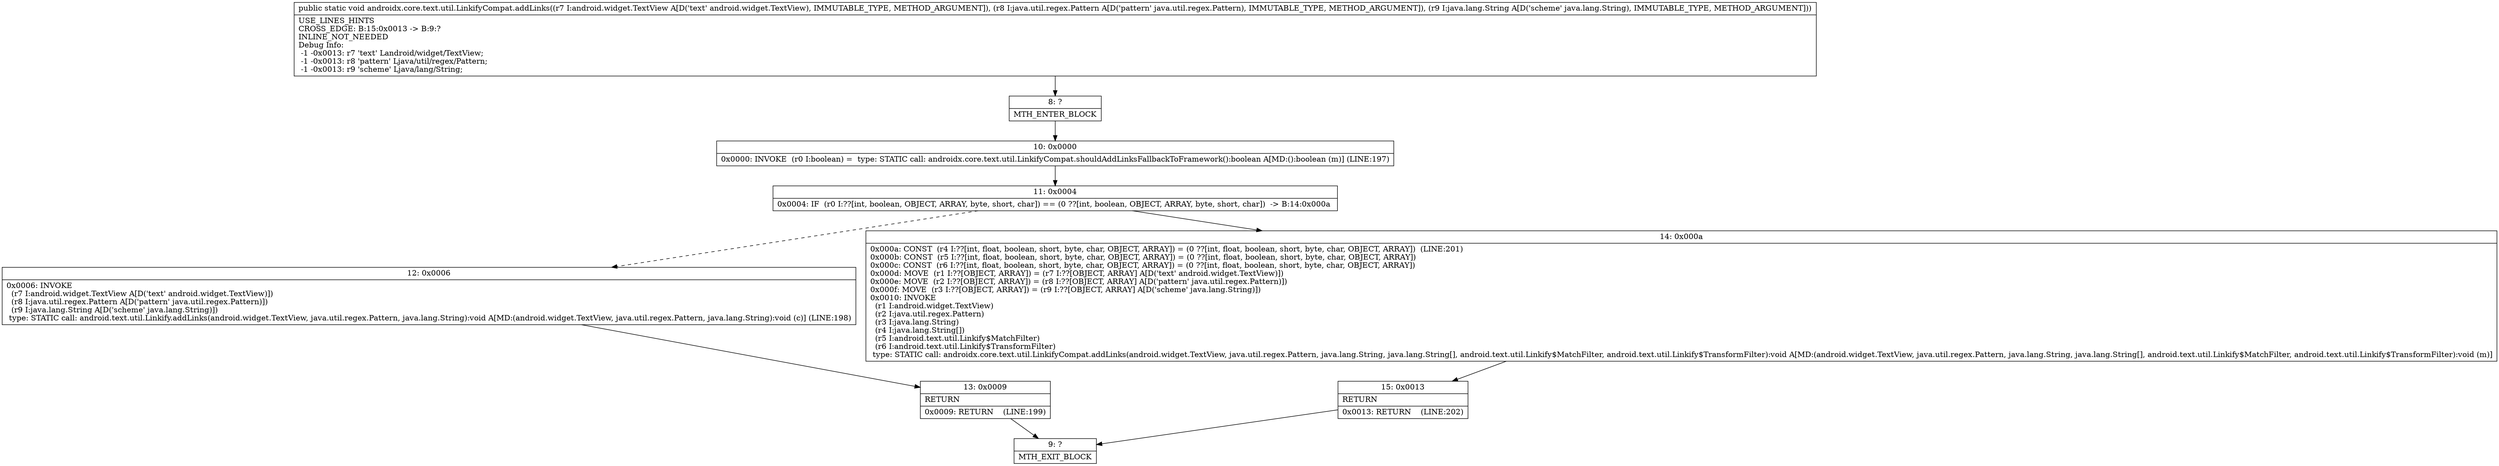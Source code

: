 digraph "CFG forandroidx.core.text.util.LinkifyCompat.addLinks(Landroid\/widget\/TextView;Ljava\/util\/regex\/Pattern;Ljava\/lang\/String;)V" {
Node_8 [shape=record,label="{8\:\ ?|MTH_ENTER_BLOCK\l}"];
Node_10 [shape=record,label="{10\:\ 0x0000|0x0000: INVOKE  (r0 I:boolean) =  type: STATIC call: androidx.core.text.util.LinkifyCompat.shouldAddLinksFallbackToFramework():boolean A[MD:():boolean (m)] (LINE:197)\l}"];
Node_11 [shape=record,label="{11\:\ 0x0004|0x0004: IF  (r0 I:??[int, boolean, OBJECT, ARRAY, byte, short, char]) == (0 ??[int, boolean, OBJECT, ARRAY, byte, short, char])  \-\> B:14:0x000a \l}"];
Node_12 [shape=record,label="{12\:\ 0x0006|0x0006: INVOKE  \l  (r7 I:android.widget.TextView A[D('text' android.widget.TextView)])\l  (r8 I:java.util.regex.Pattern A[D('pattern' java.util.regex.Pattern)])\l  (r9 I:java.lang.String A[D('scheme' java.lang.String)])\l type: STATIC call: android.text.util.Linkify.addLinks(android.widget.TextView, java.util.regex.Pattern, java.lang.String):void A[MD:(android.widget.TextView, java.util.regex.Pattern, java.lang.String):void (c)] (LINE:198)\l}"];
Node_13 [shape=record,label="{13\:\ 0x0009|RETURN\l|0x0009: RETURN    (LINE:199)\l}"];
Node_9 [shape=record,label="{9\:\ ?|MTH_EXIT_BLOCK\l}"];
Node_14 [shape=record,label="{14\:\ 0x000a|0x000a: CONST  (r4 I:??[int, float, boolean, short, byte, char, OBJECT, ARRAY]) = (0 ??[int, float, boolean, short, byte, char, OBJECT, ARRAY])  (LINE:201)\l0x000b: CONST  (r5 I:??[int, float, boolean, short, byte, char, OBJECT, ARRAY]) = (0 ??[int, float, boolean, short, byte, char, OBJECT, ARRAY]) \l0x000c: CONST  (r6 I:??[int, float, boolean, short, byte, char, OBJECT, ARRAY]) = (0 ??[int, float, boolean, short, byte, char, OBJECT, ARRAY]) \l0x000d: MOVE  (r1 I:??[OBJECT, ARRAY]) = (r7 I:??[OBJECT, ARRAY] A[D('text' android.widget.TextView)]) \l0x000e: MOVE  (r2 I:??[OBJECT, ARRAY]) = (r8 I:??[OBJECT, ARRAY] A[D('pattern' java.util.regex.Pattern)]) \l0x000f: MOVE  (r3 I:??[OBJECT, ARRAY]) = (r9 I:??[OBJECT, ARRAY] A[D('scheme' java.lang.String)]) \l0x0010: INVOKE  \l  (r1 I:android.widget.TextView)\l  (r2 I:java.util.regex.Pattern)\l  (r3 I:java.lang.String)\l  (r4 I:java.lang.String[])\l  (r5 I:android.text.util.Linkify$MatchFilter)\l  (r6 I:android.text.util.Linkify$TransformFilter)\l type: STATIC call: androidx.core.text.util.LinkifyCompat.addLinks(android.widget.TextView, java.util.regex.Pattern, java.lang.String, java.lang.String[], android.text.util.Linkify$MatchFilter, android.text.util.Linkify$TransformFilter):void A[MD:(android.widget.TextView, java.util.regex.Pattern, java.lang.String, java.lang.String[], android.text.util.Linkify$MatchFilter, android.text.util.Linkify$TransformFilter):void (m)]\l}"];
Node_15 [shape=record,label="{15\:\ 0x0013|RETURN\l|0x0013: RETURN    (LINE:202)\l}"];
MethodNode[shape=record,label="{public static void androidx.core.text.util.LinkifyCompat.addLinks((r7 I:android.widget.TextView A[D('text' android.widget.TextView), IMMUTABLE_TYPE, METHOD_ARGUMENT]), (r8 I:java.util.regex.Pattern A[D('pattern' java.util.regex.Pattern), IMMUTABLE_TYPE, METHOD_ARGUMENT]), (r9 I:java.lang.String A[D('scheme' java.lang.String), IMMUTABLE_TYPE, METHOD_ARGUMENT]))  | USE_LINES_HINTS\lCROSS_EDGE: B:15:0x0013 \-\> B:9:?\lINLINE_NOT_NEEDED\lDebug Info:\l  \-1 \-0x0013: r7 'text' Landroid\/widget\/TextView;\l  \-1 \-0x0013: r8 'pattern' Ljava\/util\/regex\/Pattern;\l  \-1 \-0x0013: r9 'scheme' Ljava\/lang\/String;\l}"];
MethodNode -> Node_8;Node_8 -> Node_10;
Node_10 -> Node_11;
Node_11 -> Node_12[style=dashed];
Node_11 -> Node_14;
Node_12 -> Node_13;
Node_13 -> Node_9;
Node_14 -> Node_15;
Node_15 -> Node_9;
}

